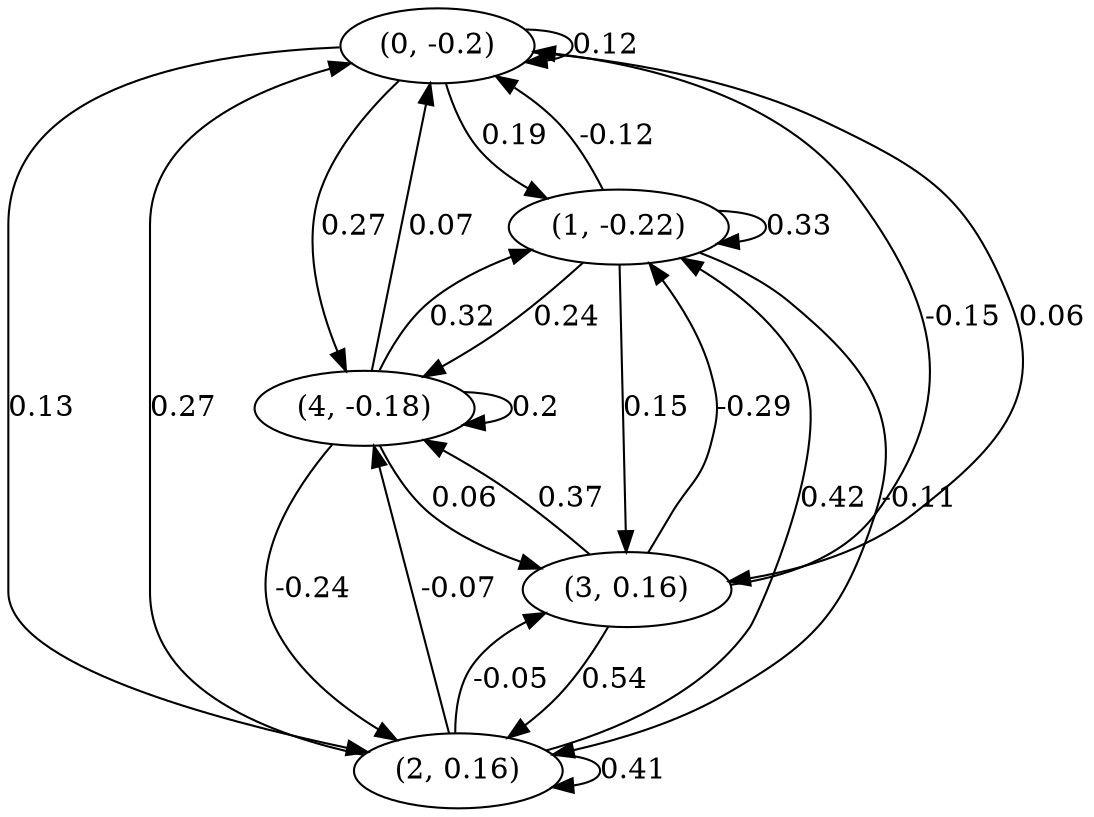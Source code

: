 digraph {
    0 [ label = "(0, -0.2)" ]
    1 [ label = "(1, -0.22)" ]
    2 [ label = "(2, 0.16)" ]
    3 [ label = "(3, 0.16)" ]
    4 [ label = "(4, -0.18)" ]
    0 -> 0 [ label = "0.12" ]
    1 -> 1 [ label = "0.33" ]
    2 -> 2 [ label = "0.41" ]
    4 -> 4 [ label = "0.2" ]
    1 -> 0 [ label = "-0.12" ]
    2 -> 0 [ label = "0.27" ]
    3 -> 0 [ label = "-0.15" ]
    4 -> 0 [ label = "0.07" ]
    0 -> 1 [ label = "0.19" ]
    2 -> 1 [ label = "0.42" ]
    3 -> 1 [ label = "-0.29" ]
    4 -> 1 [ label = "0.32" ]
    0 -> 2 [ label = "0.13" ]
    1 -> 2 [ label = "-0.11" ]
    3 -> 2 [ label = "0.54" ]
    4 -> 2 [ label = "-0.24" ]
    0 -> 3 [ label = "0.06" ]
    1 -> 3 [ label = "0.15" ]
    2 -> 3 [ label = "-0.05" ]
    4 -> 3 [ label = "0.06" ]
    0 -> 4 [ label = "0.27" ]
    1 -> 4 [ label = "0.24" ]
    2 -> 4 [ label = "-0.07" ]
    3 -> 4 [ label = "0.37" ]
}


